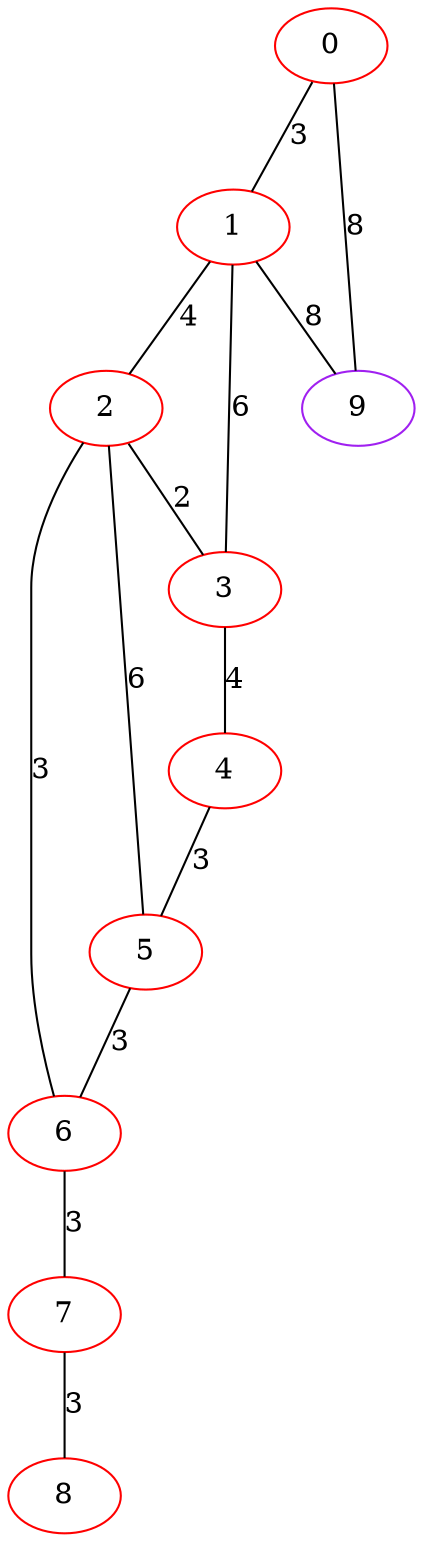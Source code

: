 graph "" {
0 [color=red, weight=1];
1 [color=red, weight=1];
2 [color=red, weight=1];
3 [color=red, weight=1];
4 [color=red, weight=1];
5 [color=red, weight=1];
6 [color=red, weight=1];
7 [color=red, weight=1];
8 [color=red, weight=1];
9 [color=purple, weight=4];
0 -- 1  [key=0, label=3];
0 -- 9  [key=0, label=8];
1 -- 9  [key=0, label=8];
1 -- 2  [key=0, label=4];
1 -- 3  [key=0, label=6];
2 -- 3  [key=0, label=2];
2 -- 5  [key=0, label=6];
2 -- 6  [key=0, label=3];
3 -- 4  [key=0, label=4];
4 -- 5  [key=0, label=3];
5 -- 6  [key=0, label=3];
6 -- 7  [key=0, label=3];
7 -- 8  [key=0, label=3];
}
